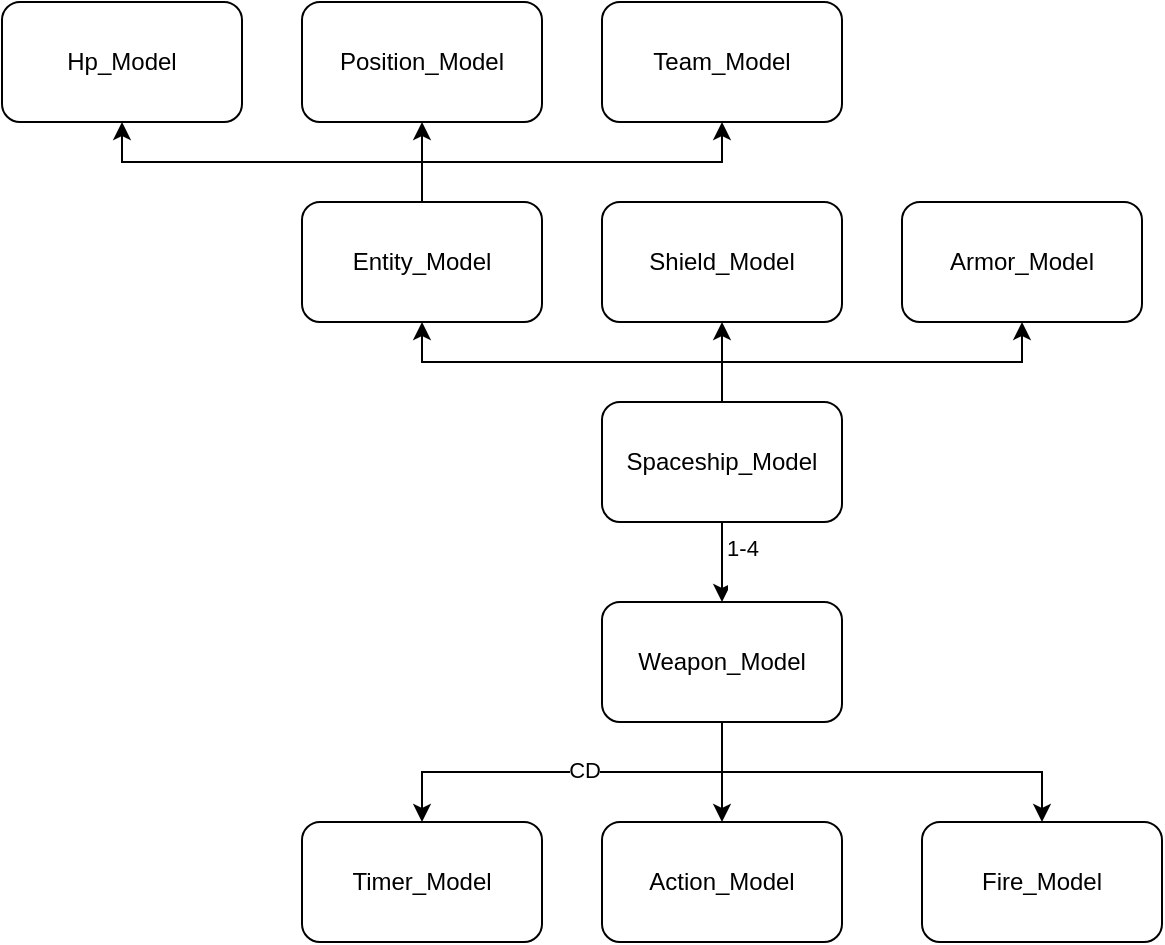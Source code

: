 <mxfile version="24.7.5">
  <diagram name="Page-1" id="HnwyvjEURP4HyZZewURH">
    <mxGraphModel dx="1158" dy="639" grid="1" gridSize="10" guides="1" tooltips="1" connect="1" arrows="1" fold="1" page="1" pageScale="1" pageWidth="850" pageHeight="1100" math="0" shadow="0">
      <root>
        <mxCell id="0" />
        <mxCell id="1" parent="0" />
        <mxCell id="73mF63VnfrHL32Zouw08-20" style="edgeStyle=orthogonalEdgeStyle;rounded=0;orthogonalLoop=1;jettySize=auto;html=1;exitX=0.5;exitY=1;exitDx=0;exitDy=0;entryX=0.5;entryY=0;entryDx=0;entryDy=0;" edge="1" parent="1" source="73mF63VnfrHL32Zouw08-2" target="73mF63VnfrHL32Zouw08-13">
          <mxGeometry relative="1" as="geometry" />
        </mxCell>
        <mxCell id="73mF63VnfrHL32Zouw08-21" value="1-4&lt;div&gt;&lt;br&gt;&lt;/div&gt;" style="edgeLabel;html=1;align=center;verticalAlign=middle;resizable=0;points=[];" vertex="1" connectable="0" parent="73mF63VnfrHL32Zouw08-20">
          <mxGeometry x="-0.374" relative="1" as="geometry">
            <mxPoint x="10" y="7" as="offset" />
          </mxGeometry>
        </mxCell>
        <mxCell id="73mF63VnfrHL32Zouw08-23" style="edgeStyle=orthogonalEdgeStyle;rounded=0;orthogonalLoop=1;jettySize=auto;html=1;exitX=0.5;exitY=0;exitDx=0;exitDy=0;entryX=0.5;entryY=1;entryDx=0;entryDy=0;" edge="1" parent="1" source="73mF63VnfrHL32Zouw08-2" target="73mF63VnfrHL32Zouw08-12">
          <mxGeometry relative="1" as="geometry" />
        </mxCell>
        <mxCell id="73mF63VnfrHL32Zouw08-24" style="edgeStyle=orthogonalEdgeStyle;rounded=0;orthogonalLoop=1;jettySize=auto;html=1;exitX=0.5;exitY=0;exitDx=0;exitDy=0;entryX=0.5;entryY=1;entryDx=0;entryDy=0;" edge="1" parent="1" source="73mF63VnfrHL32Zouw08-2" target="73mF63VnfrHL32Zouw08-11">
          <mxGeometry relative="1" as="geometry" />
        </mxCell>
        <mxCell id="73mF63VnfrHL32Zouw08-25" style="edgeStyle=orthogonalEdgeStyle;rounded=0;orthogonalLoop=1;jettySize=auto;html=1;exitX=0.5;exitY=0;exitDx=0;exitDy=0;entryX=0.5;entryY=1;entryDx=0;entryDy=0;" edge="1" parent="1" source="73mF63VnfrHL32Zouw08-2" target="73mF63VnfrHL32Zouw08-3">
          <mxGeometry relative="1" as="geometry" />
        </mxCell>
        <mxCell id="73mF63VnfrHL32Zouw08-2" value="Spaceship_Model" style="rounded=1;whiteSpace=wrap;html=1;" vertex="1" parent="1">
          <mxGeometry x="340" y="560" width="120" height="60" as="geometry" />
        </mxCell>
        <mxCell id="73mF63VnfrHL32Zouw08-26" style="edgeStyle=orthogonalEdgeStyle;rounded=0;orthogonalLoop=1;jettySize=auto;html=1;exitX=0.5;exitY=0;exitDx=0;exitDy=0;entryX=0.5;entryY=1;entryDx=0;entryDy=0;" edge="1" parent="1" source="73mF63VnfrHL32Zouw08-3" target="73mF63VnfrHL32Zouw08-5">
          <mxGeometry relative="1" as="geometry" />
        </mxCell>
        <mxCell id="73mF63VnfrHL32Zouw08-27" style="edgeStyle=orthogonalEdgeStyle;rounded=0;orthogonalLoop=1;jettySize=auto;html=1;exitX=0.5;exitY=0;exitDx=0;exitDy=0;entryX=0.5;entryY=1;entryDx=0;entryDy=0;" edge="1" parent="1" source="73mF63VnfrHL32Zouw08-3" target="73mF63VnfrHL32Zouw08-4">
          <mxGeometry relative="1" as="geometry" />
        </mxCell>
        <mxCell id="73mF63VnfrHL32Zouw08-28" style="edgeStyle=orthogonalEdgeStyle;rounded=0;orthogonalLoop=1;jettySize=auto;html=1;exitX=0.5;exitY=0;exitDx=0;exitDy=0;entryX=0.5;entryY=1;entryDx=0;entryDy=0;" edge="1" parent="1" source="73mF63VnfrHL32Zouw08-3" target="73mF63VnfrHL32Zouw08-6">
          <mxGeometry relative="1" as="geometry" />
        </mxCell>
        <mxCell id="73mF63VnfrHL32Zouw08-3" value="Entity_Model" style="rounded=1;whiteSpace=wrap;html=1;" vertex="1" parent="1">
          <mxGeometry x="190" y="460" width="120" height="60" as="geometry" />
        </mxCell>
        <mxCell id="73mF63VnfrHL32Zouw08-4" value="Hp_Model" style="rounded=1;whiteSpace=wrap;html=1;" vertex="1" parent="1">
          <mxGeometry x="40" y="360" width="120" height="60" as="geometry" />
        </mxCell>
        <mxCell id="73mF63VnfrHL32Zouw08-5" value="Position_Model" style="rounded=1;whiteSpace=wrap;html=1;" vertex="1" parent="1">
          <mxGeometry x="190" y="360" width="120" height="60" as="geometry" />
        </mxCell>
        <mxCell id="73mF63VnfrHL32Zouw08-6" value="Team_Model" style="rounded=1;whiteSpace=wrap;html=1;" vertex="1" parent="1">
          <mxGeometry x="340" y="360" width="120" height="60" as="geometry" />
        </mxCell>
        <mxCell id="73mF63VnfrHL32Zouw08-11" value="Armor_Model" style="rounded=1;whiteSpace=wrap;html=1;" vertex="1" parent="1">
          <mxGeometry x="490" y="460" width="120" height="60" as="geometry" />
        </mxCell>
        <mxCell id="73mF63VnfrHL32Zouw08-12" value="Shield_Model" style="rounded=1;whiteSpace=wrap;html=1;" vertex="1" parent="1">
          <mxGeometry x="340" y="460" width="120" height="60" as="geometry" />
        </mxCell>
        <mxCell id="73mF63VnfrHL32Zouw08-17" style="edgeStyle=orthogonalEdgeStyle;rounded=0;orthogonalLoop=1;jettySize=auto;html=1;exitX=0.5;exitY=1;exitDx=0;exitDy=0;" edge="1" parent="1" source="73mF63VnfrHL32Zouw08-13" target="73mF63VnfrHL32Zouw08-14">
          <mxGeometry relative="1" as="geometry" />
        </mxCell>
        <mxCell id="73mF63VnfrHL32Zouw08-18" value="CD" style="edgeLabel;html=1;align=center;verticalAlign=middle;resizable=0;points=[];" vertex="1" connectable="0" parent="73mF63VnfrHL32Zouw08-17">
          <mxGeometry x="-0.06" y="-1" relative="1" as="geometry">
            <mxPoint as="offset" />
          </mxGeometry>
        </mxCell>
        <mxCell id="73mF63VnfrHL32Zouw08-19" style="edgeStyle=orthogonalEdgeStyle;rounded=0;orthogonalLoop=1;jettySize=auto;html=1;exitX=0.5;exitY=1;exitDx=0;exitDy=0;entryX=0.5;entryY=0;entryDx=0;entryDy=0;" edge="1" parent="1" source="73mF63VnfrHL32Zouw08-13" target="73mF63VnfrHL32Zouw08-15">
          <mxGeometry relative="1" as="geometry" />
        </mxCell>
        <mxCell id="73mF63VnfrHL32Zouw08-22" style="edgeStyle=orthogonalEdgeStyle;rounded=0;orthogonalLoop=1;jettySize=auto;html=1;exitX=0.5;exitY=1;exitDx=0;exitDy=0;entryX=0.5;entryY=0;entryDx=0;entryDy=0;" edge="1" parent="1" source="73mF63VnfrHL32Zouw08-13" target="73mF63VnfrHL32Zouw08-16">
          <mxGeometry relative="1" as="geometry" />
        </mxCell>
        <mxCell id="73mF63VnfrHL32Zouw08-13" value="Weapon_Model" style="rounded=1;whiteSpace=wrap;html=1;" vertex="1" parent="1">
          <mxGeometry x="340" y="660" width="120" height="60" as="geometry" />
        </mxCell>
        <mxCell id="73mF63VnfrHL32Zouw08-14" value="Timer_Model" style="rounded=1;whiteSpace=wrap;html=1;" vertex="1" parent="1">
          <mxGeometry x="190" y="770" width="120" height="60" as="geometry" />
        </mxCell>
        <mxCell id="73mF63VnfrHL32Zouw08-15" value="Action_Model" style="rounded=1;whiteSpace=wrap;html=1;" vertex="1" parent="1">
          <mxGeometry x="340" y="770" width="120" height="60" as="geometry" />
        </mxCell>
        <mxCell id="73mF63VnfrHL32Zouw08-16" value="Fire_Model" style="rounded=1;whiteSpace=wrap;html=1;" vertex="1" parent="1">
          <mxGeometry x="500" y="770" width="120" height="60" as="geometry" />
        </mxCell>
      </root>
    </mxGraphModel>
  </diagram>
</mxfile>
